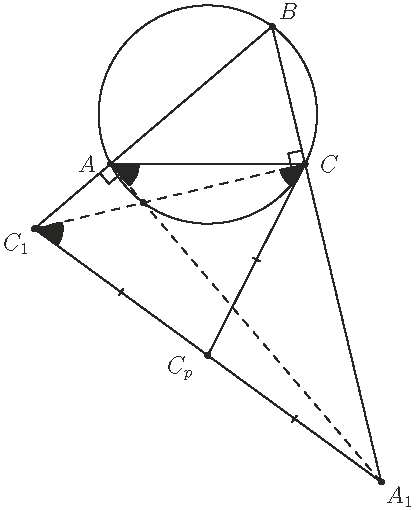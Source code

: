 import geometry;
size(9cm);

pen penColor = rgb("262625");

triangle t = triangleabc(4, 6, 5.5);

point B = t.C;
point A = t.A;
point C = t.B;

circle w = circle(t);

line a = tangent(w, A);
line c = tangent(w, C);

point M = midpoint(segment(A, C));

point P = intersectionpoint(a, c);

point A1 = intersectionpoint(perpendicular(A, line(B, A)), line(B, C));
point C1 = intersectionpoint(perpendicular(C, line(B, C)), line(B, A));


//draw

dot("$B$", B, N+E, fontsize(12) + penColor);
dot("$A$", A, S*0+W*2, fontsize(12) + penColor);
dot("$C$", C, S*0+E*2, fontsize(12) + penColor);

//dot("$M$", M, S*1.5+W*0.7, fontsize(12) + penColor);

draw(t, penColor);
draw(w, penColor);

//draw(segment(A, P), penColor);
//draw(segment(A1, P), penColor);


draw(segment(A, C1), penColor);
draw(segment(C, A1), penColor);

draw(segment(A, A1), penColor+dashed);
draw(segment(C, C1), penColor+dashed);


draw(segment(C1, P), penColor, StickIntervalMarker(1, 1, 4, penColor));
draw(segment(C, P), penColor, StickIntervalMarker(1, 1, 4, penColor));
draw(segment(A1, P), penColor, StickIntervalMarker(1, 1, 4, penColor));

//draw(segment(B, M), penColor);
//draw(segment(B, P), penColor);

dot("$C_p$", P, S+W*2, fontsize(12) + penColor);

//markangle(A, B, M, penColor, n=1, radius=6mm);
//markangle(P, B, C, penColor, n=1, radius=6.7mm);



dot("$A_1$", A1, SE, fontsize(12) + penColor);
dot("$C_1$", C1, SW, fontsize(12) + penColor);



markrightangle(A1, A, C1, 7, penColor);
markrightangle(C1, C, B, 7, penColor);


dot(intersectionpoint(line(A, A1), line(C, C1)), penColor);

markangle(C1, C, P,  penColor, n=1, Fill(penColor), radius=4.5mm);
markangle(A1, A, C,  penColor, n=1, Fill(penColor), radius=5mm);
markangle(A1, C1, C, penColor, n=1, Fill(penColor), radius=5mm);

/*
markangle(Label("$\alpha$", fontsize(10) + penColor), C1, C, P, penColor, n=1, radius=4.5mm);
markangle(Label("$\alpha$", fontsize(10) + penColor), A1, A, C, penColor, n=1, radius=5mm);
markangle(Label("$\alpha$", fontsize(10) + penColor), A1, C1, C, penColor, n=1, radius=5mm);
*/
